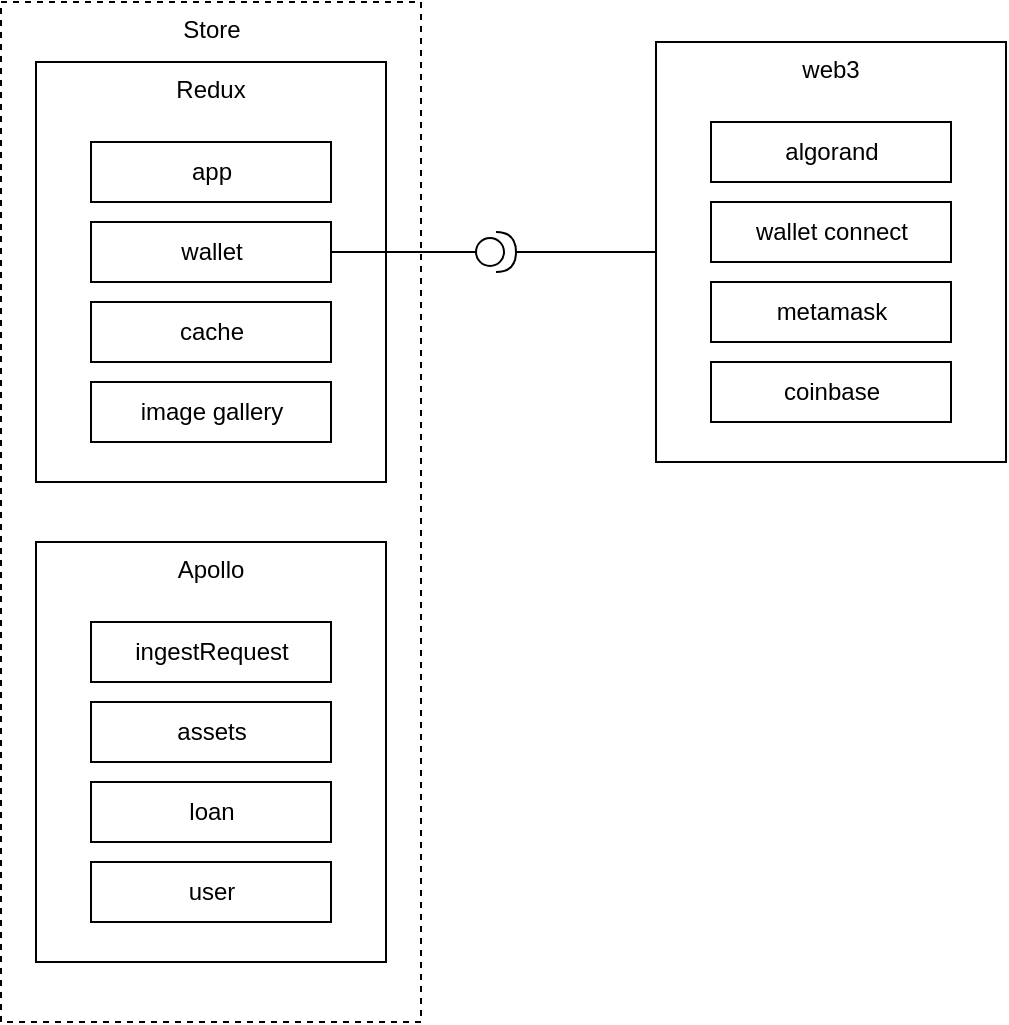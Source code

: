 <mxfile version="22.0.4" type="github">
  <diagram name="Page-1" id="Tt-KPcgtr2JWbifeF5cb">
    <mxGraphModel dx="838" dy="536" grid="1" gridSize="10" guides="1" tooltips="1" connect="1" arrows="1" fold="1" page="1" pageScale="1" pageWidth="850" pageHeight="1100" math="0" shadow="0">
      <root>
        <mxCell id="0" />
        <mxCell id="1" parent="0" />
        <mxCell id="qGfRDHBIiTX8xyTDxI7H-10" value="Store" style="rounded=0;whiteSpace=wrap;html=1;verticalAlign=top;dashed=1;" vertex="1" parent="1">
          <mxGeometry x="352.5" y="120" width="210" height="510" as="geometry" />
        </mxCell>
        <mxCell id="qGfRDHBIiTX8xyTDxI7H-5" value="Redux" style="rounded=0;whiteSpace=wrap;html=1;verticalAlign=top;" vertex="1" parent="1">
          <mxGeometry x="370" y="150" width="175" height="210" as="geometry" />
        </mxCell>
        <mxCell id="qGfRDHBIiTX8xyTDxI7H-3" value="app" style="rounded=0;whiteSpace=wrap;html=1;" vertex="1" parent="1">
          <mxGeometry x="397.5" y="190" width="120" height="30" as="geometry" />
        </mxCell>
        <mxCell id="qGfRDHBIiTX8xyTDxI7H-39" value="" style="edgeStyle=orthogonalEdgeStyle;rounded=0;orthogonalLoop=1;jettySize=auto;html=1;endArrow=none;endFill=0;" edge="1" parent="1" source="qGfRDHBIiTX8xyTDxI7H-4" target="qGfRDHBIiTX8xyTDxI7H-36">
          <mxGeometry relative="1" as="geometry" />
        </mxCell>
        <mxCell id="qGfRDHBIiTX8xyTDxI7H-4" value="wallet" style="rounded=0;whiteSpace=wrap;html=1;" vertex="1" parent="1">
          <mxGeometry x="397.5" y="230" width="120" height="30" as="geometry" />
        </mxCell>
        <mxCell id="qGfRDHBIiTX8xyTDxI7H-8" value="cache" style="rounded=0;whiteSpace=wrap;html=1;" vertex="1" parent="1">
          <mxGeometry x="397.5" y="270" width="120" height="30" as="geometry" />
        </mxCell>
        <mxCell id="qGfRDHBIiTX8xyTDxI7H-9" value="image gallery" style="rounded=0;whiteSpace=wrap;html=1;" vertex="1" parent="1">
          <mxGeometry x="397.5" y="310" width="120" height="30" as="geometry" />
        </mxCell>
        <mxCell id="qGfRDHBIiTX8xyTDxI7H-11" value="Apollo" style="rounded=0;whiteSpace=wrap;html=1;verticalAlign=top;" vertex="1" parent="1">
          <mxGeometry x="370" y="390" width="175" height="210" as="geometry" />
        </mxCell>
        <mxCell id="qGfRDHBIiTX8xyTDxI7H-12" value="ingestRequest" style="rounded=0;whiteSpace=wrap;html=1;" vertex="1" parent="1">
          <mxGeometry x="397.5" y="430" width="120" height="30" as="geometry" />
        </mxCell>
        <mxCell id="qGfRDHBIiTX8xyTDxI7H-13" value="assets" style="rounded=0;whiteSpace=wrap;html=1;" vertex="1" parent="1">
          <mxGeometry x="397.5" y="470" width="120" height="30" as="geometry" />
        </mxCell>
        <mxCell id="qGfRDHBIiTX8xyTDxI7H-14" value="loan" style="rounded=0;whiteSpace=wrap;html=1;" vertex="1" parent="1">
          <mxGeometry x="397.5" y="510" width="120" height="30" as="geometry" />
        </mxCell>
        <mxCell id="qGfRDHBIiTX8xyTDxI7H-15" value="user" style="rounded=0;whiteSpace=wrap;html=1;" vertex="1" parent="1">
          <mxGeometry x="397.5" y="550" width="120" height="30" as="geometry" />
        </mxCell>
        <mxCell id="qGfRDHBIiTX8xyTDxI7H-45" value="" style="edgeStyle=orthogonalEdgeStyle;rounded=0;orthogonalLoop=1;jettySize=auto;html=1;endArrow=none;endFill=0;" edge="1" parent="1" source="qGfRDHBIiTX8xyTDxI7H-20" target="qGfRDHBIiTX8xyTDxI7H-36">
          <mxGeometry relative="1" as="geometry" />
        </mxCell>
        <mxCell id="qGfRDHBIiTX8xyTDxI7H-20" value="web3" style="rounded=0;whiteSpace=wrap;html=1;verticalAlign=top;" vertex="1" parent="1">
          <mxGeometry x="680" y="140" width="175" height="210" as="geometry" />
        </mxCell>
        <mxCell id="qGfRDHBIiTX8xyTDxI7H-21" value="algorand" style="rounded=0;whiteSpace=wrap;html=1;" vertex="1" parent="1">
          <mxGeometry x="707.5" y="180" width="120" height="30" as="geometry" />
        </mxCell>
        <mxCell id="qGfRDHBIiTX8xyTDxI7H-22" value="wallet connect" style="rounded=0;whiteSpace=wrap;html=1;" vertex="1" parent="1">
          <mxGeometry x="707.5" y="220" width="120" height="30" as="geometry" />
        </mxCell>
        <mxCell id="qGfRDHBIiTX8xyTDxI7H-23" value="metamask" style="rounded=0;whiteSpace=wrap;html=1;" vertex="1" parent="1">
          <mxGeometry x="707.5" y="260" width="120" height="30" as="geometry" />
        </mxCell>
        <mxCell id="qGfRDHBIiTX8xyTDxI7H-24" value="coinbase" style="rounded=0;whiteSpace=wrap;html=1;" vertex="1" parent="1">
          <mxGeometry x="707.5" y="300" width="120" height="30" as="geometry" />
        </mxCell>
        <mxCell id="qGfRDHBIiTX8xyTDxI7H-36" value="" style="shape=providedRequiredInterface;html=1;verticalLabelPosition=bottom;sketch=0;" vertex="1" parent="1">
          <mxGeometry x="590" y="235" width="20" height="20" as="geometry" />
        </mxCell>
      </root>
    </mxGraphModel>
  </diagram>
</mxfile>
